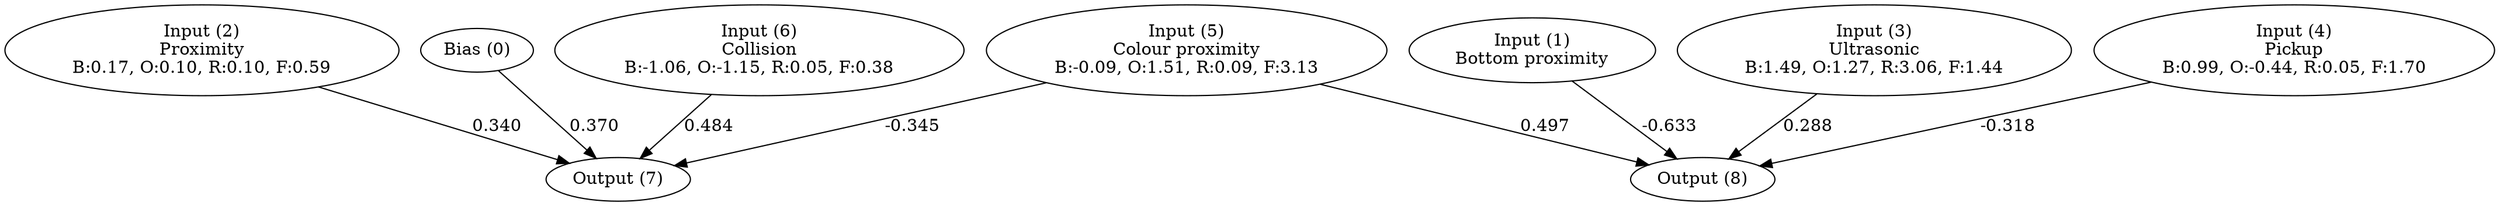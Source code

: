 digraph G {
  0 [ label="Bias (0)" ];
  1 [ label="Input (1)\nBottom proximity" ];
  2 [ label="Input (2)\nProximity\nB:0.17, O:0.10, R:0.10, F:0.59" ];
  3 [ label="Input (3)\nUltrasonic\nB:1.49, O:1.27, R:3.06, F:1.44" ];
  4 [ label="Input (4)\nPickup\nB:0.99, O:-0.44, R:0.05, F:1.70" ];
  5 [ label="Input (5)\nColour proximity\nB:-0.09, O:1.51, R:0.09, F:3.13" ];
  6 [ label="Input (6)\nCollision\nB:-1.06, O:-1.15, R:0.05, F:0.38" ];
  7 [ label="Output (7)" ];
  8 [ label="Output (8)" ];
  { rank=same 0 1 2 3 4 5 6 }
  { rank=same 7 8 }
  0 -> 7 [ label="0.370" ];
  1 -> 8 [ label="-0.633" ];
  2 -> 7 [ label="0.340" ];
  3 -> 8 [ label="0.288" ];
  4 -> 8 [ label="-0.318" ];
  5 -> 7 [ label="-0.345" ];
  5 -> 8 [ label="0.497" ];
  6 -> 7 [ label="0.484" ];
}
